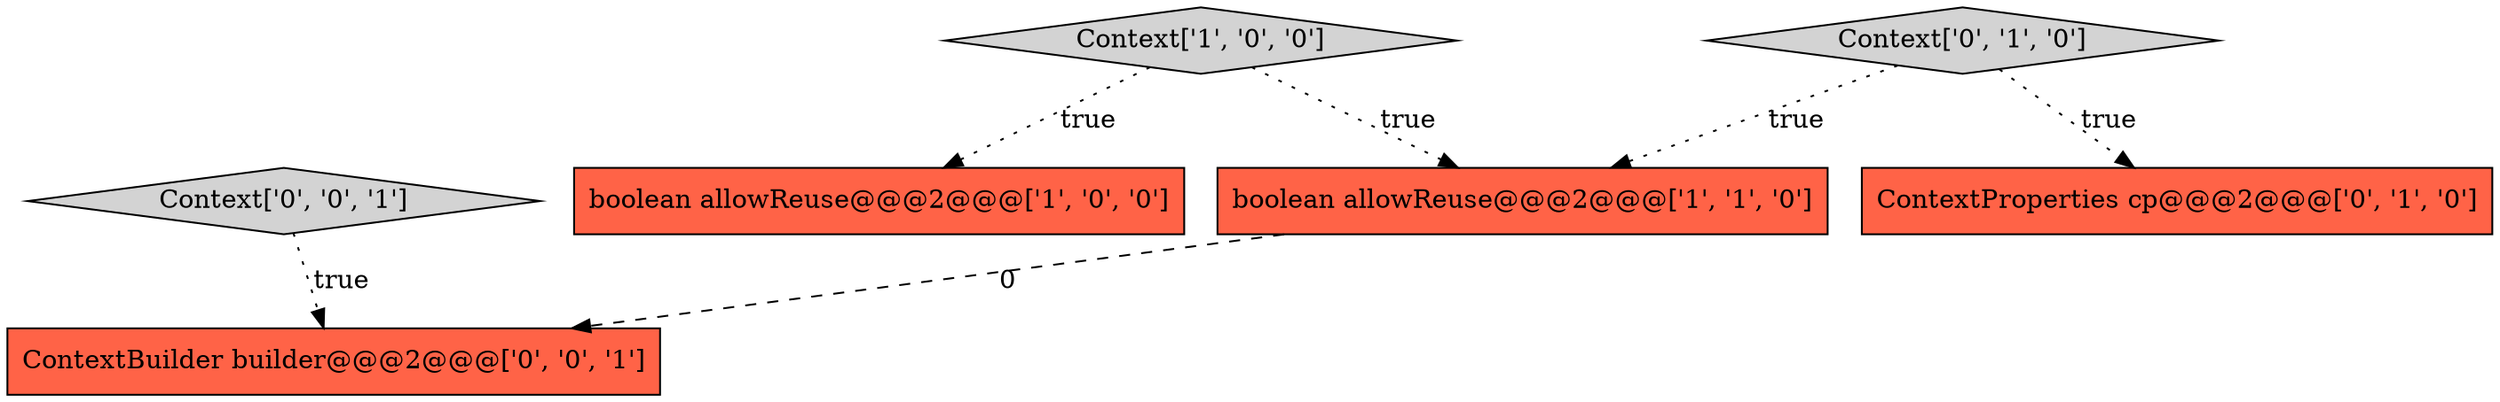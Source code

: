 digraph {
1 [style = filled, label = "Context['1', '0', '0']", fillcolor = lightgray, shape = diamond image = "AAA0AAABBB1BBB"];
6 [style = filled, label = "Context['0', '0', '1']", fillcolor = lightgray, shape = diamond image = "AAA0AAABBB3BBB"];
5 [style = filled, label = "ContextBuilder builder@@@2@@@['0', '0', '1']", fillcolor = tomato, shape = box image = "AAA0AAABBB3BBB"];
2 [style = filled, label = "boolean allowReuse@@@2@@@['1', '1', '0']", fillcolor = tomato, shape = box image = "AAA0AAABBB1BBB"];
4 [style = filled, label = "Context['0', '1', '0']", fillcolor = lightgray, shape = diamond image = "AAA0AAABBB2BBB"];
0 [style = filled, label = "boolean allowReuse@@@2@@@['1', '0', '0']", fillcolor = tomato, shape = box image = "AAA0AAABBB1BBB"];
3 [style = filled, label = "ContextProperties cp@@@2@@@['0', '1', '0']", fillcolor = tomato, shape = box image = "AAA0AAABBB2BBB"];
2->5 [style = dashed, label="0"];
1->0 [style = dotted, label="true"];
4->3 [style = dotted, label="true"];
1->2 [style = dotted, label="true"];
4->2 [style = dotted, label="true"];
6->5 [style = dotted, label="true"];
}

